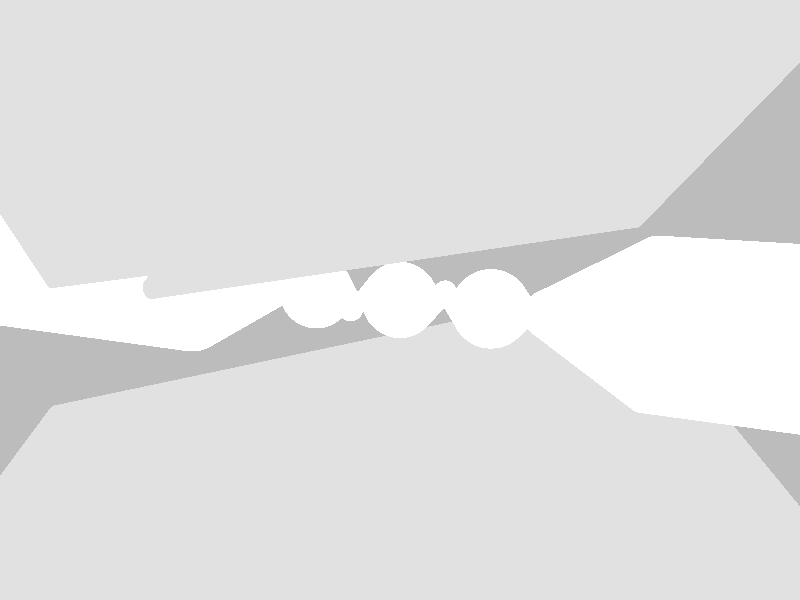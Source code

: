 #include "colors.inc"
#include "textures.inc"
#include "glass.inc"

global_settings { ambient_light rgb<0,0,0> }

background { color Gray50 }
camera {
  location  <11, 2.5, -15>
  look_at   <0, 0, 0>
  angle 30
}
light_source { <0, 0, -15> White }

#declare Substrate = merge {
  cylinder {
    <-2,0,0>, <2,0,0>,1
//    pigment { Blue }
  }

  cone {
    <-4,0,0>, 0 //centre and radius one
    <-1.999,0,0>, 1 //centre and radius 2
//    pigment{ Blue }
  }
//  pigment {Blue filter .5}
}

#declare cavity_mirror = difference {
  object {
    Substrate
  }
  sphere {
    <-7.5,0,0>, 4
//    pigment {Blue filter .5}
  }
  hollow
  material{
    texture {
      pigment{ colour rgbt<1,1,1,0.5>}
      finish {phong .5}    
    }
    interior{
      ior 1.5
//      caustics 0.25
    }
  }
//  pigment {Col_Glass_Bluish}

//  finish {F_Glass10}
}

#declare ion = sphere{
    <0,0,0>, 1
    pigment{rgbt 1}
    hollow
  interior{ //-----------
    media{
      emission <4,0,6>
      //   intervals 1
      //  scattering{1,<1,1,1>}
      density{ spherical
	turbulence 0
	// color_map {
	  //  [0 rgb 0.0]//border
	  //  [1 rgb 1.0]//center
	  //  } // end color_map
      } // end of density
    } // end of media ---
  } // end of interior
  translate <0,0.00,0>
} //----- end of sphere

#declare ion_string = union{
  object { ion scale 0.15 translate <1,0,0> }
  object { ion scale 0.15 translate <0.0,0,0> }
  object { ion scale 0.15 translate <-1,0,0> }
  scale 1
}

#declare wave_node = merge {
  sphere { 
    <0,0,0>, 1
//    pigment{colour Red}
  } // end of sphere
  cone {
    <0.707,0,0>,0.707
    <1.5,0,0>,0
//    pigment{colour Red}
  } // end of cone 1
  cone {
    <-0.707,0,0>,0.707
    <-1.5,0,0>,0
//    pigment{colour Red}
  } // end of cone 2
} //end of merge

#declare standing_wave = merge {
  object {
    wave_node 
//    translate 1*1.414*x
//    scale <1,0.5,0.75>
  }
  object {
    wave_node 
//    scale <1,0.5,0.75>        
    translate 2*1.414*x
  }
  object {
    wave_node 
//    scale <1,0.5,0.75>            
    translate -2*1.414*x
  }
  // object {
  //   wave_node 
  //   translate -3*1.414*x
//  }
  cylinder {
    <-30,0,0>,<-4,0,0>,0.2
  } //end of cylinder
  cylinder {
    <30,0,0>,<4,0,0>,0.2
  } //end of cylinder

  pigment {rgbt 1}
  hollow
  interior{ //-----------
    media{
      emission <0.6,0,0>
    } // end of media ---
  } // end of interior

}

#declare rf_electrode = merge {
  box {
    <-0.1,0,5>,<0.1,10,-5>
  }
  cylinder {
    <0,0,5>,<0,0,-5>,0.1
  }
  pigment {Gray75}
  finish {
    reflection 0.1
    specular 1
    phong 1
  }
}

#declare trap = union {
  object { rf_electrode translate y rotate<0,0,45> }
  object { rf_electrode translate y rotate<0,0,-45> }
  object { rf_electrode translate y rotate<0,0,135> }
  object { rf_electrode translate y rotate<0,0,-135> }
}

object { trap }
object { cavity_mirror translate 5.5*x rotate <0,0,0> }
object { cavity_mirror rotate <0,180,0> translate -5.5*x}
object { ion_string rotate <0,90,0>}
object{ standing_wave scale 0.48 }

// light_source {<-0.5,0,0> Blue}
// light_source {<0,0,0> Blue}
// light_source {<0.5,0,0> Blue}